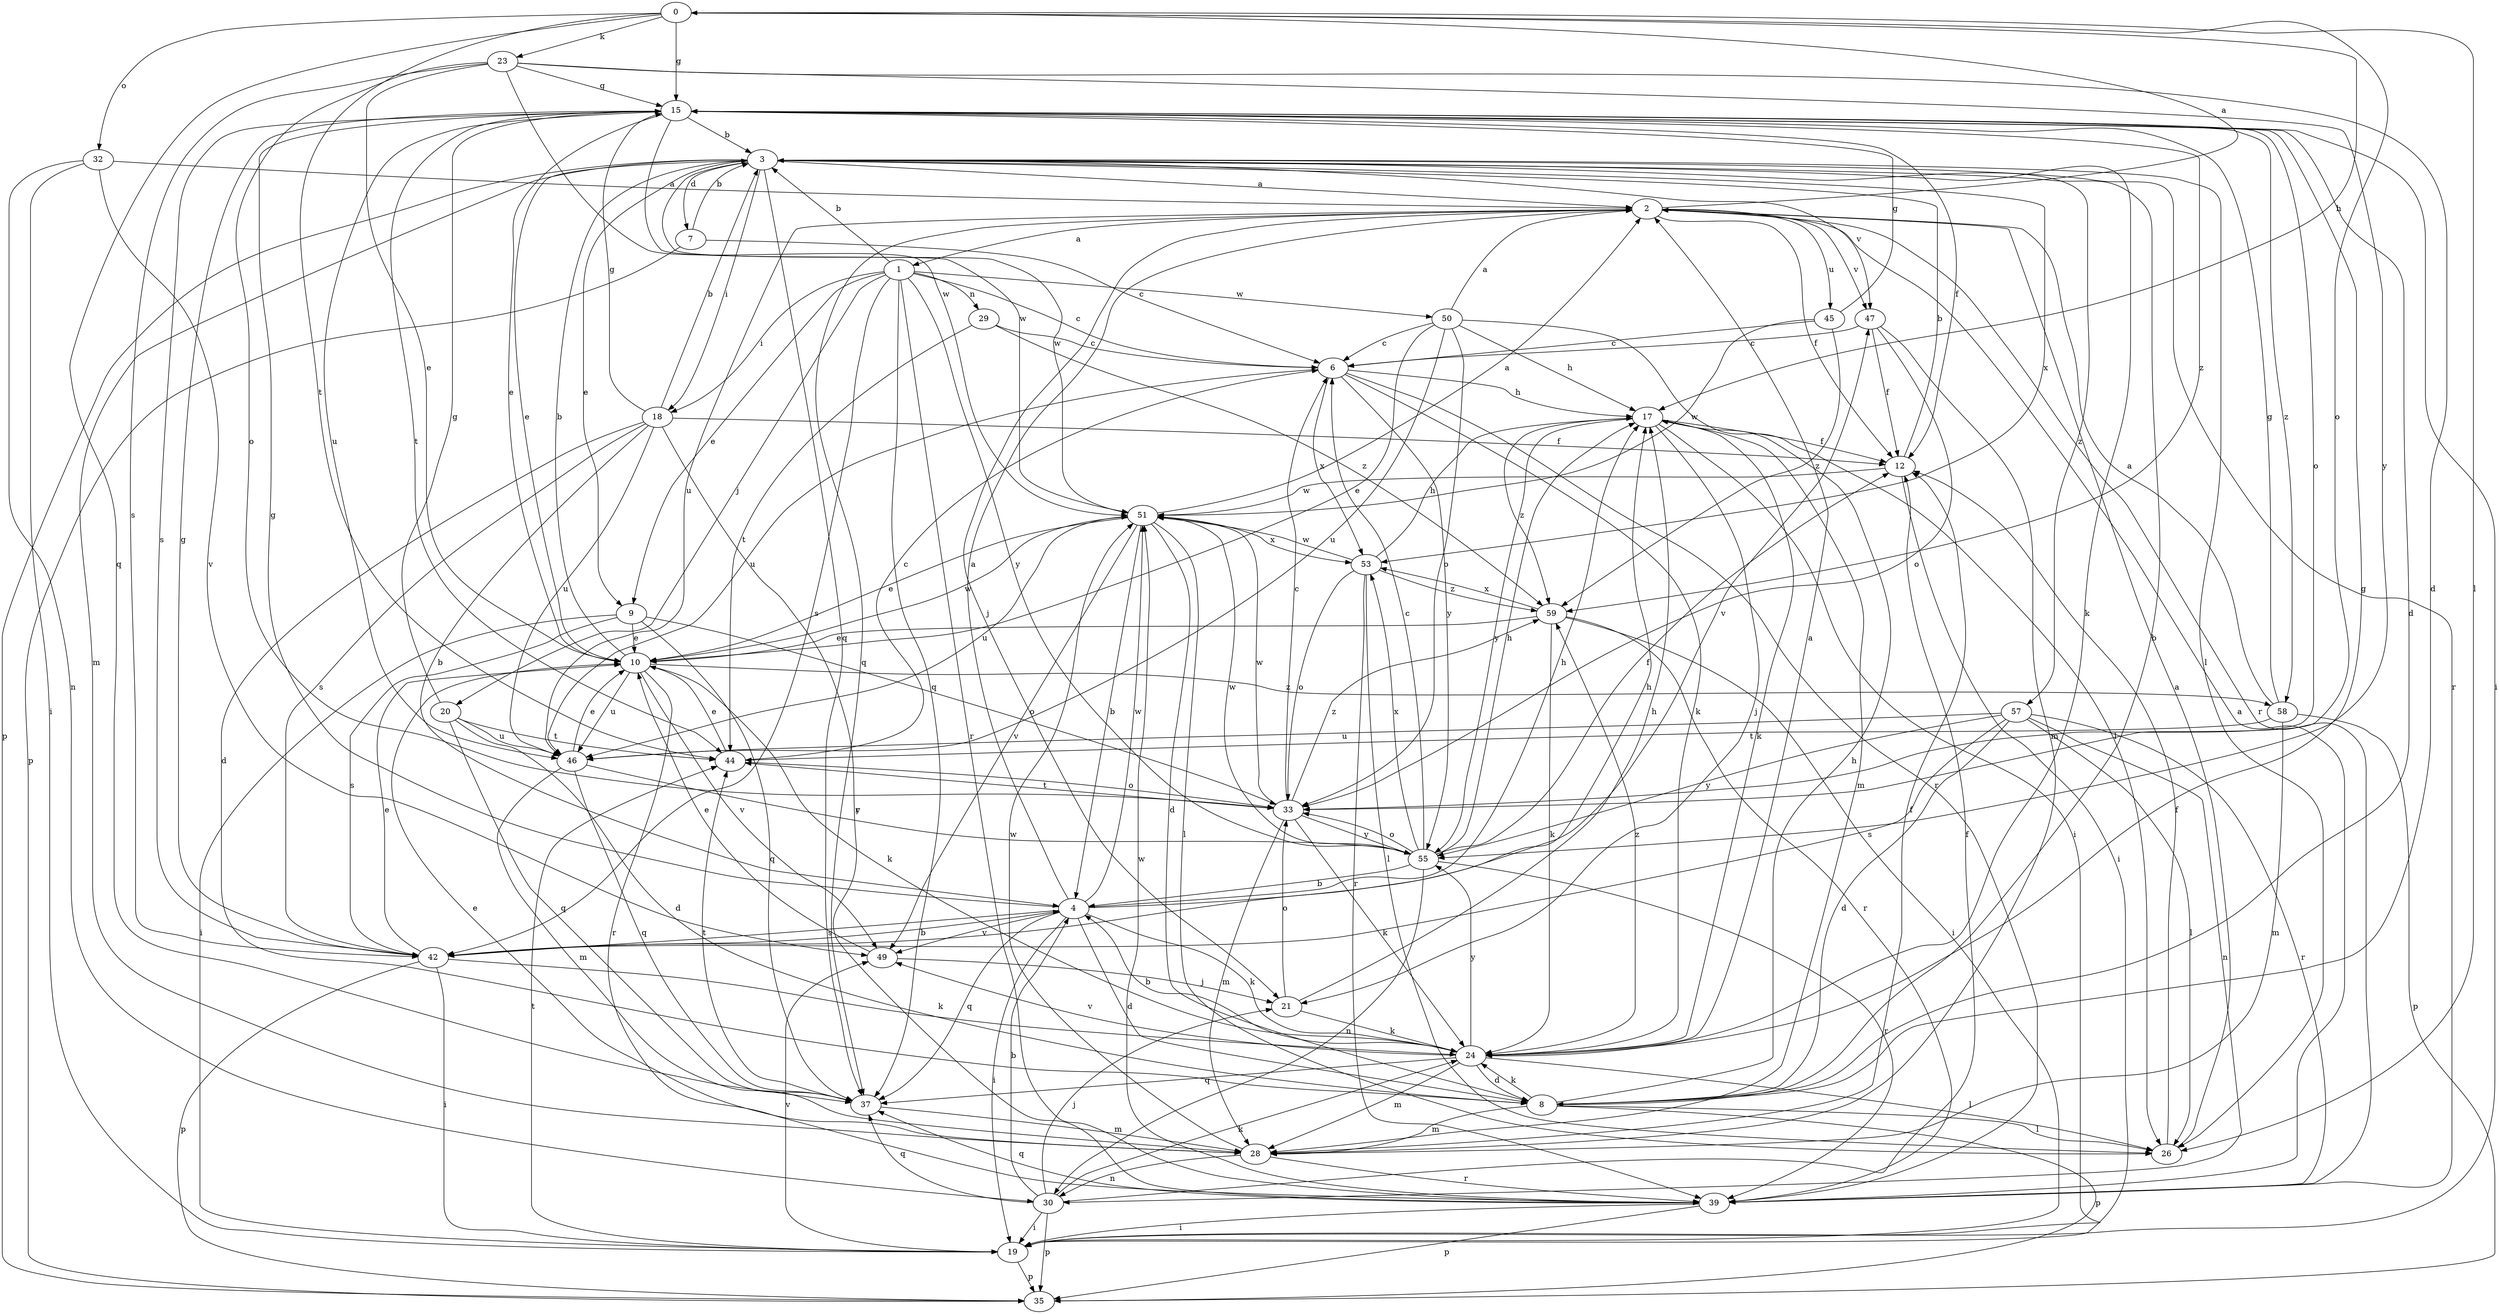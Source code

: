 strict digraph  {
0;
1;
2;
3;
4;
6;
7;
8;
9;
10;
12;
15;
17;
18;
19;
20;
21;
23;
24;
26;
28;
29;
30;
32;
33;
35;
37;
39;
42;
44;
45;
46;
47;
49;
50;
51;
53;
55;
57;
58;
59;
0 -> 15  [label=g];
0 -> 17  [label=h];
0 -> 23  [label=k];
0 -> 26  [label=l];
0 -> 32  [label=o];
0 -> 33  [label=o];
0 -> 37  [label=q];
0 -> 44  [label=t];
1 -> 3  [label=b];
1 -> 6  [label=c];
1 -> 9  [label=e];
1 -> 18  [label=i];
1 -> 20  [label=j];
1 -> 29  [label=n];
1 -> 37  [label=q];
1 -> 39  [label=r];
1 -> 42  [label=s];
1 -> 50  [label=w];
1 -> 55  [label=y];
2 -> 0  [label=a];
2 -> 1  [label=a];
2 -> 12  [label=f];
2 -> 21  [label=j];
2 -> 37  [label=q];
2 -> 39  [label=r];
2 -> 45  [label=u];
2 -> 46  [label=u];
2 -> 47  [label=v];
3 -> 2  [label=a];
3 -> 7  [label=d];
3 -> 9  [label=e];
3 -> 10  [label=e];
3 -> 18  [label=i];
3 -> 24  [label=k];
3 -> 26  [label=l];
3 -> 28  [label=m];
3 -> 35  [label=p];
3 -> 37  [label=q];
3 -> 39  [label=r];
3 -> 47  [label=v];
3 -> 51  [label=w];
3 -> 53  [label=x];
3 -> 57  [label=z];
4 -> 2  [label=a];
4 -> 8  [label=d];
4 -> 15  [label=g];
4 -> 17  [label=h];
4 -> 19  [label=i];
4 -> 24  [label=k];
4 -> 37  [label=q];
4 -> 42  [label=s];
4 -> 47  [label=v];
4 -> 49  [label=v];
4 -> 51  [label=w];
6 -> 17  [label=h];
6 -> 24  [label=k];
6 -> 39  [label=r];
6 -> 46  [label=u];
6 -> 53  [label=x];
6 -> 55  [label=y];
7 -> 3  [label=b];
7 -> 6  [label=c];
7 -> 35  [label=p];
8 -> 3  [label=b];
8 -> 17  [label=h];
8 -> 24  [label=k];
8 -> 26  [label=l];
8 -> 28  [label=m];
8 -> 35  [label=p];
9 -> 10  [label=e];
9 -> 19  [label=i];
9 -> 33  [label=o];
9 -> 37  [label=q];
9 -> 42  [label=s];
10 -> 3  [label=b];
10 -> 24  [label=k];
10 -> 39  [label=r];
10 -> 46  [label=u];
10 -> 49  [label=v];
10 -> 51  [label=w];
10 -> 58  [label=z];
12 -> 3  [label=b];
12 -> 19  [label=i];
12 -> 51  [label=w];
15 -> 3  [label=b];
15 -> 8  [label=d];
15 -> 10  [label=e];
15 -> 12  [label=f];
15 -> 19  [label=i];
15 -> 33  [label=o];
15 -> 42  [label=s];
15 -> 44  [label=t];
15 -> 46  [label=u];
15 -> 51  [label=w];
15 -> 58  [label=z];
15 -> 59  [label=z];
17 -> 12  [label=f];
17 -> 19  [label=i];
17 -> 21  [label=j];
17 -> 24  [label=k];
17 -> 28  [label=m];
17 -> 55  [label=y];
17 -> 59  [label=z];
18 -> 3  [label=b];
18 -> 4  [label=b];
18 -> 8  [label=d];
18 -> 12  [label=f];
18 -> 15  [label=g];
18 -> 39  [label=r];
18 -> 42  [label=s];
18 -> 46  [label=u];
19 -> 35  [label=p];
19 -> 44  [label=t];
19 -> 49  [label=v];
20 -> 8  [label=d];
20 -> 15  [label=g];
20 -> 37  [label=q];
20 -> 44  [label=t];
20 -> 46  [label=u];
21 -> 17  [label=h];
21 -> 24  [label=k];
21 -> 33  [label=o];
23 -> 8  [label=d];
23 -> 10  [label=e];
23 -> 15  [label=g];
23 -> 33  [label=o];
23 -> 42  [label=s];
23 -> 51  [label=w];
23 -> 55  [label=y];
24 -> 2  [label=a];
24 -> 4  [label=b];
24 -> 8  [label=d];
24 -> 15  [label=g];
24 -> 26  [label=l];
24 -> 28  [label=m];
24 -> 37  [label=q];
24 -> 49  [label=v];
24 -> 55  [label=y];
24 -> 59  [label=z];
26 -> 2  [label=a];
26 -> 12  [label=f];
28 -> 10  [label=e];
28 -> 12  [label=f];
28 -> 30  [label=n];
28 -> 39  [label=r];
28 -> 51  [label=w];
29 -> 6  [label=c];
29 -> 44  [label=t];
29 -> 59  [label=z];
30 -> 4  [label=b];
30 -> 12  [label=f];
30 -> 19  [label=i];
30 -> 21  [label=j];
30 -> 24  [label=k];
30 -> 35  [label=p];
30 -> 37  [label=q];
32 -> 2  [label=a];
32 -> 19  [label=i];
32 -> 30  [label=n];
32 -> 49  [label=v];
33 -> 6  [label=c];
33 -> 24  [label=k];
33 -> 28  [label=m];
33 -> 44  [label=t];
33 -> 51  [label=w];
33 -> 55  [label=y];
33 -> 59  [label=z];
37 -> 28  [label=m];
37 -> 44  [label=t];
39 -> 2  [label=a];
39 -> 19  [label=i];
39 -> 35  [label=p];
39 -> 37  [label=q];
39 -> 51  [label=w];
42 -> 4  [label=b];
42 -> 10  [label=e];
42 -> 15  [label=g];
42 -> 17  [label=h];
42 -> 19  [label=i];
42 -> 24  [label=k];
42 -> 35  [label=p];
44 -> 6  [label=c];
44 -> 10  [label=e];
44 -> 33  [label=o];
45 -> 6  [label=c];
45 -> 15  [label=g];
45 -> 51  [label=w];
45 -> 59  [label=z];
46 -> 10  [label=e];
46 -> 28  [label=m];
46 -> 37  [label=q];
46 -> 55  [label=y];
47 -> 6  [label=c];
47 -> 12  [label=f];
47 -> 28  [label=m];
47 -> 33  [label=o];
49 -> 10  [label=e];
49 -> 21  [label=j];
50 -> 2  [label=a];
50 -> 6  [label=c];
50 -> 10  [label=e];
50 -> 17  [label=h];
50 -> 26  [label=l];
50 -> 33  [label=o];
50 -> 46  [label=u];
51 -> 2  [label=a];
51 -> 4  [label=b];
51 -> 8  [label=d];
51 -> 10  [label=e];
51 -> 26  [label=l];
51 -> 46  [label=u];
51 -> 49  [label=v];
51 -> 53  [label=x];
53 -> 17  [label=h];
53 -> 26  [label=l];
53 -> 33  [label=o];
53 -> 39  [label=r];
53 -> 51  [label=w];
53 -> 59  [label=z];
55 -> 4  [label=b];
55 -> 6  [label=c];
55 -> 12  [label=f];
55 -> 17  [label=h];
55 -> 30  [label=n];
55 -> 33  [label=o];
55 -> 39  [label=r];
55 -> 51  [label=w];
55 -> 53  [label=x];
57 -> 8  [label=d];
57 -> 26  [label=l];
57 -> 30  [label=n];
57 -> 39  [label=r];
57 -> 42  [label=s];
57 -> 46  [label=u];
57 -> 55  [label=y];
58 -> 2  [label=a];
58 -> 15  [label=g];
58 -> 28  [label=m];
58 -> 35  [label=p];
58 -> 44  [label=t];
59 -> 10  [label=e];
59 -> 19  [label=i];
59 -> 24  [label=k];
59 -> 39  [label=r];
59 -> 53  [label=x];
}
